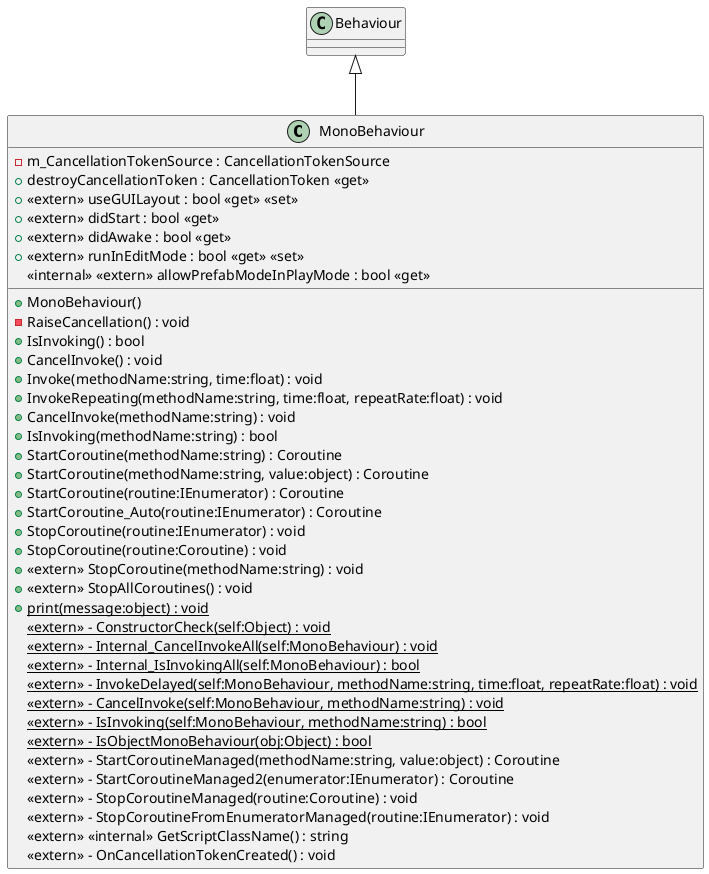 @startuml
class MonoBehaviour {
    + MonoBehaviour()
    - m_CancellationTokenSource : CancellationTokenSource
    + destroyCancellationToken : CancellationToken <<get>>
    - RaiseCancellation() : void
    + IsInvoking() : bool
    + CancelInvoke() : void
    + Invoke(methodName:string, time:float) : void
    + InvokeRepeating(methodName:string, time:float, repeatRate:float) : void
    + CancelInvoke(methodName:string) : void
    + IsInvoking(methodName:string) : bool
    + StartCoroutine(methodName:string) : Coroutine
    + StartCoroutine(methodName:string, value:object) : Coroutine
    + StartCoroutine(routine:IEnumerator) : Coroutine
    + StartCoroutine_Auto(routine:IEnumerator) : Coroutine
    + StopCoroutine(routine:IEnumerator) : void
    + StopCoroutine(routine:Coroutine) : void
    + <<extern>> StopCoroutine(methodName:string) : void
    + <<extern>> StopAllCoroutines() : void
    + <<extern>> useGUILayout : bool <<get>> <<set>>
    + <<extern>> didStart : bool <<get>>
    + <<extern>> didAwake : bool <<get>>
    + <<extern>> runInEditMode : bool <<get>> <<set>>
    <<internal>> <<extern>> allowPrefabModeInPlayMode : bool <<get>>
    + {static} print(message:object) : void
    <<extern>> {static} - ConstructorCheck(self:Object) : void
    <<extern>> {static} - Internal_CancelInvokeAll(self:MonoBehaviour) : void
    <<extern>> {static} - Internal_IsInvokingAll(self:MonoBehaviour) : bool
    <<extern>> {static} - InvokeDelayed(self:MonoBehaviour, methodName:string, time:float, repeatRate:float) : void
    <<extern>> {static} - CancelInvoke(self:MonoBehaviour, methodName:string) : void
    <<extern>> {static} - IsInvoking(self:MonoBehaviour, methodName:string) : bool
    <<extern>> {static} - IsObjectMonoBehaviour(obj:Object) : bool
    <<extern>> - StartCoroutineManaged(methodName:string, value:object) : Coroutine
    <<extern>> - StartCoroutineManaged2(enumerator:IEnumerator) : Coroutine
    <<extern>> - StopCoroutineManaged(routine:Coroutine) : void
    <<extern>> - StopCoroutineFromEnumeratorManaged(routine:IEnumerator) : void
    <<extern>> <<internal>> GetScriptClassName() : string
    <<extern>> - OnCancellationTokenCreated() : void
}
Behaviour <|-- MonoBehaviour
@enduml
